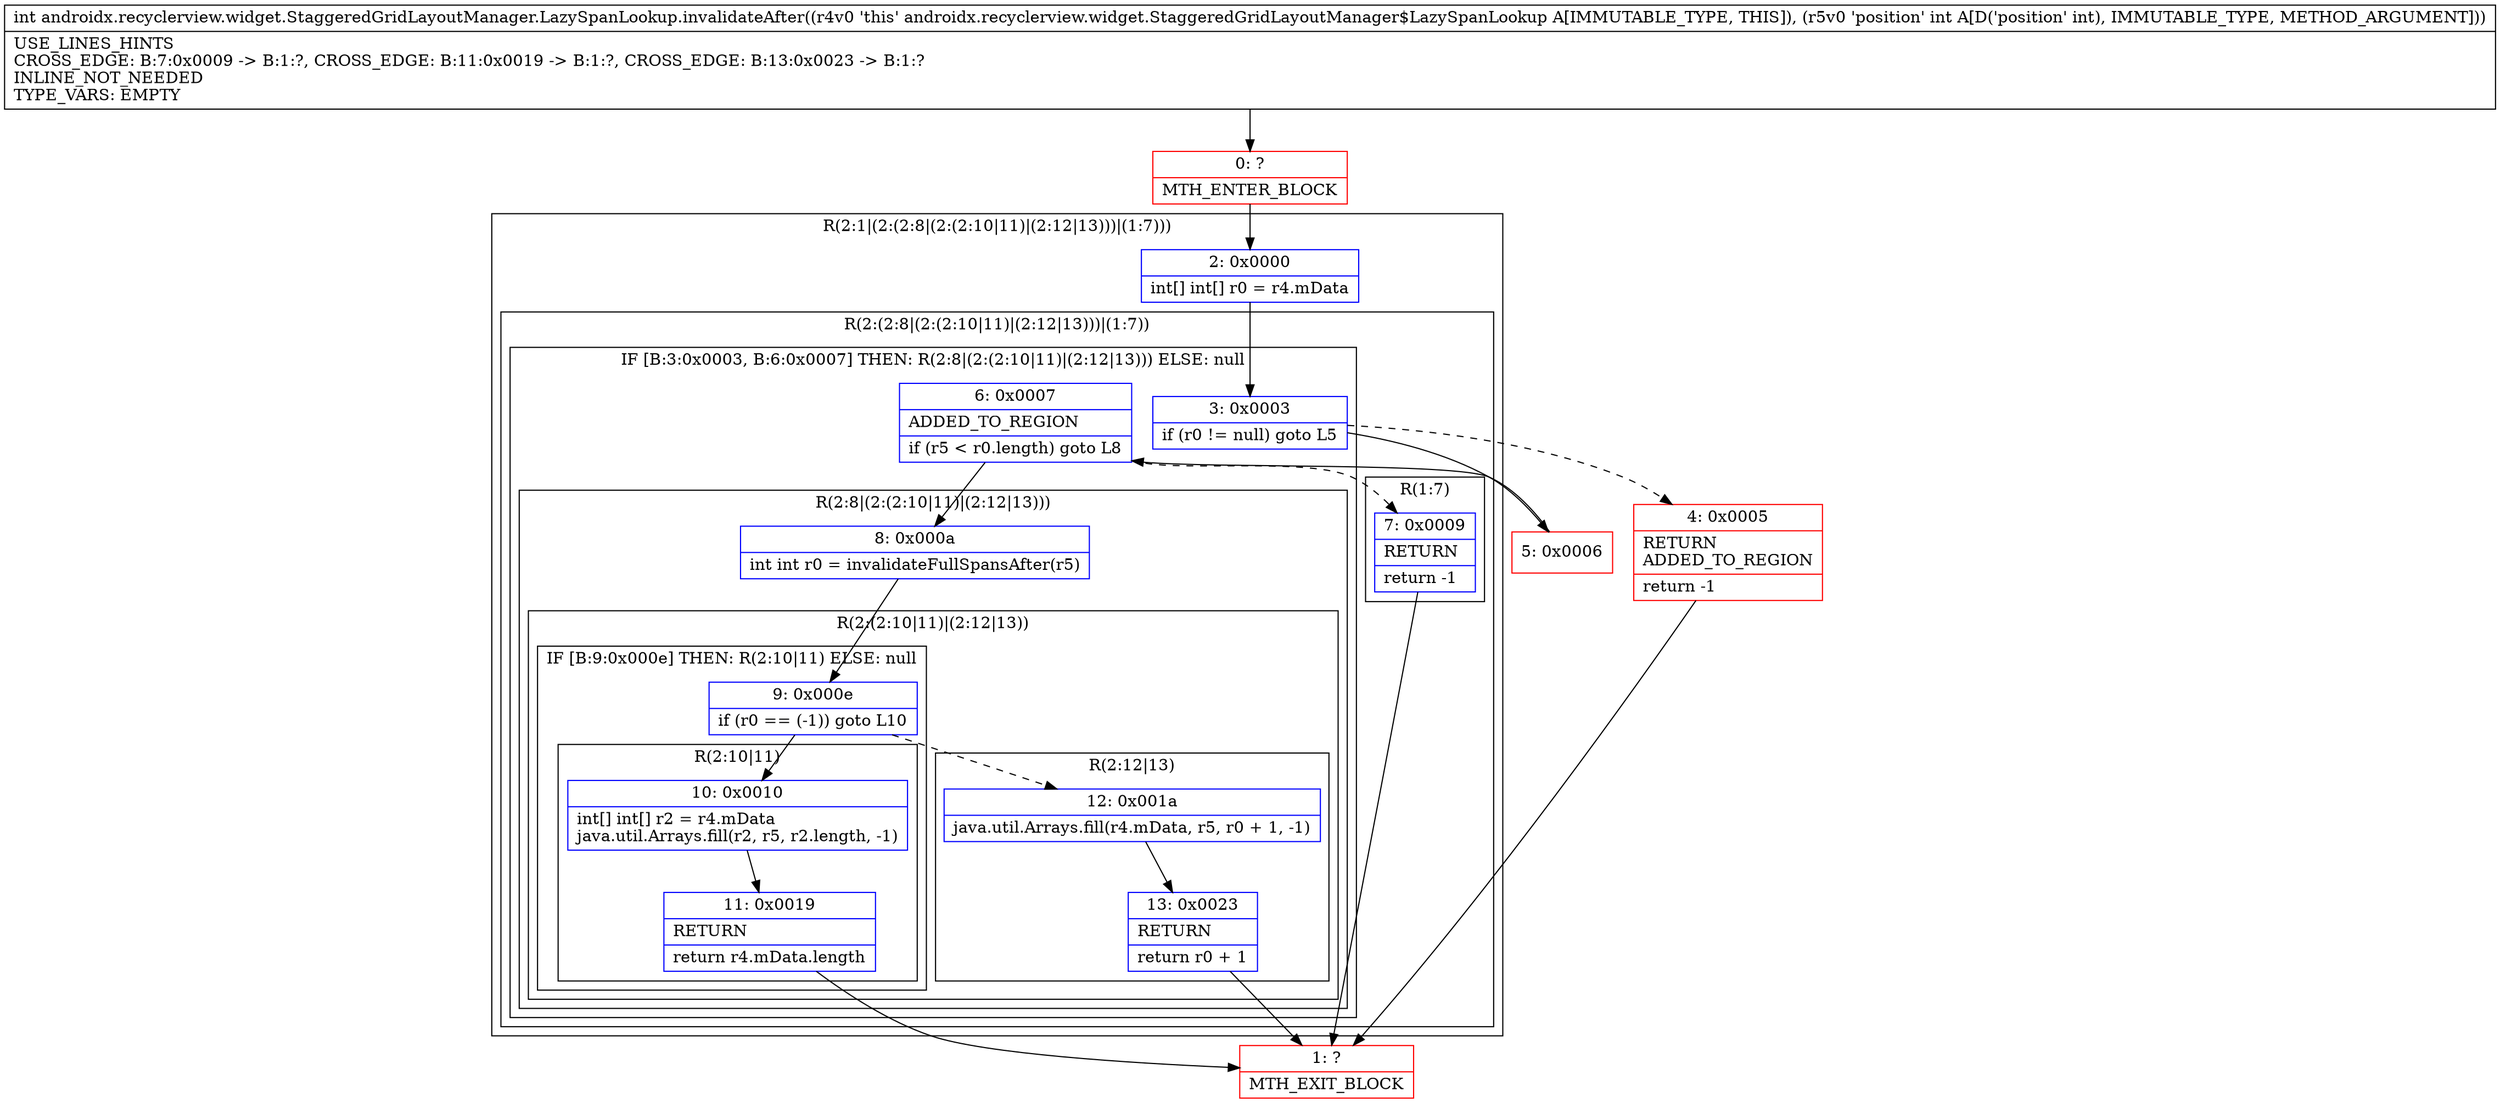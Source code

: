 digraph "CFG forandroidx.recyclerview.widget.StaggeredGridLayoutManager.LazySpanLookup.invalidateAfter(I)I" {
subgraph cluster_Region_2138641416 {
label = "R(2:1|(2:(2:8|(2:(2:10|11)|(2:12|13)))|(1:7)))";
node [shape=record,color=blue];
Node_2 [shape=record,label="{2\:\ 0x0000|int[] int[] r0 = r4.mData\l}"];
subgraph cluster_Region_2050689750 {
label = "R(2:(2:8|(2:(2:10|11)|(2:12|13)))|(1:7))";
node [shape=record,color=blue];
subgraph cluster_IfRegion_1191585048 {
label = "IF [B:3:0x0003, B:6:0x0007] THEN: R(2:8|(2:(2:10|11)|(2:12|13))) ELSE: null";
node [shape=record,color=blue];
Node_3 [shape=record,label="{3\:\ 0x0003|if (r0 != null) goto L5\l}"];
Node_6 [shape=record,label="{6\:\ 0x0007|ADDED_TO_REGION\l|if (r5 \< r0.length) goto L8\l}"];
subgraph cluster_Region_391970088 {
label = "R(2:8|(2:(2:10|11)|(2:12|13)))";
node [shape=record,color=blue];
Node_8 [shape=record,label="{8\:\ 0x000a|int int r0 = invalidateFullSpansAfter(r5)\l}"];
subgraph cluster_Region_2101117950 {
label = "R(2:(2:10|11)|(2:12|13))";
node [shape=record,color=blue];
subgraph cluster_IfRegion_1262820523 {
label = "IF [B:9:0x000e] THEN: R(2:10|11) ELSE: null";
node [shape=record,color=blue];
Node_9 [shape=record,label="{9\:\ 0x000e|if (r0 == (\-1)) goto L10\l}"];
subgraph cluster_Region_183721207 {
label = "R(2:10|11)";
node [shape=record,color=blue];
Node_10 [shape=record,label="{10\:\ 0x0010|int[] int[] r2 = r4.mData\ljava.util.Arrays.fill(r2, r5, r2.length, \-1)\l}"];
Node_11 [shape=record,label="{11\:\ 0x0019|RETURN\l|return r4.mData.length\l}"];
}
}
subgraph cluster_Region_2091616415 {
label = "R(2:12|13)";
node [shape=record,color=blue];
Node_12 [shape=record,label="{12\:\ 0x001a|java.util.Arrays.fill(r4.mData, r5, r0 + 1, \-1)\l}"];
Node_13 [shape=record,label="{13\:\ 0x0023|RETURN\l|return r0 + 1\l}"];
}
}
}
}
subgraph cluster_Region_24840352 {
label = "R(1:7)";
node [shape=record,color=blue];
Node_7 [shape=record,label="{7\:\ 0x0009|RETURN\l|return \-1\l}"];
}
}
}
Node_0 [shape=record,color=red,label="{0\:\ ?|MTH_ENTER_BLOCK\l}"];
Node_4 [shape=record,color=red,label="{4\:\ 0x0005|RETURN\lADDED_TO_REGION\l|return \-1\l}"];
Node_1 [shape=record,color=red,label="{1\:\ ?|MTH_EXIT_BLOCK\l}"];
Node_5 [shape=record,color=red,label="{5\:\ 0x0006}"];
MethodNode[shape=record,label="{int androidx.recyclerview.widget.StaggeredGridLayoutManager.LazySpanLookup.invalidateAfter((r4v0 'this' androidx.recyclerview.widget.StaggeredGridLayoutManager$LazySpanLookup A[IMMUTABLE_TYPE, THIS]), (r5v0 'position' int A[D('position' int), IMMUTABLE_TYPE, METHOD_ARGUMENT]))  | USE_LINES_HINTS\lCROSS_EDGE: B:7:0x0009 \-\> B:1:?, CROSS_EDGE: B:11:0x0019 \-\> B:1:?, CROSS_EDGE: B:13:0x0023 \-\> B:1:?\lINLINE_NOT_NEEDED\lTYPE_VARS: EMPTY\l}"];
MethodNode -> Node_0;Node_2 -> Node_3;
Node_3 -> Node_4[style=dashed];
Node_3 -> Node_5;
Node_6 -> Node_7[style=dashed];
Node_6 -> Node_8;
Node_8 -> Node_9;
Node_9 -> Node_10;
Node_9 -> Node_12[style=dashed];
Node_10 -> Node_11;
Node_11 -> Node_1;
Node_12 -> Node_13;
Node_13 -> Node_1;
Node_7 -> Node_1;
Node_0 -> Node_2;
Node_4 -> Node_1;
Node_5 -> Node_6;
}

